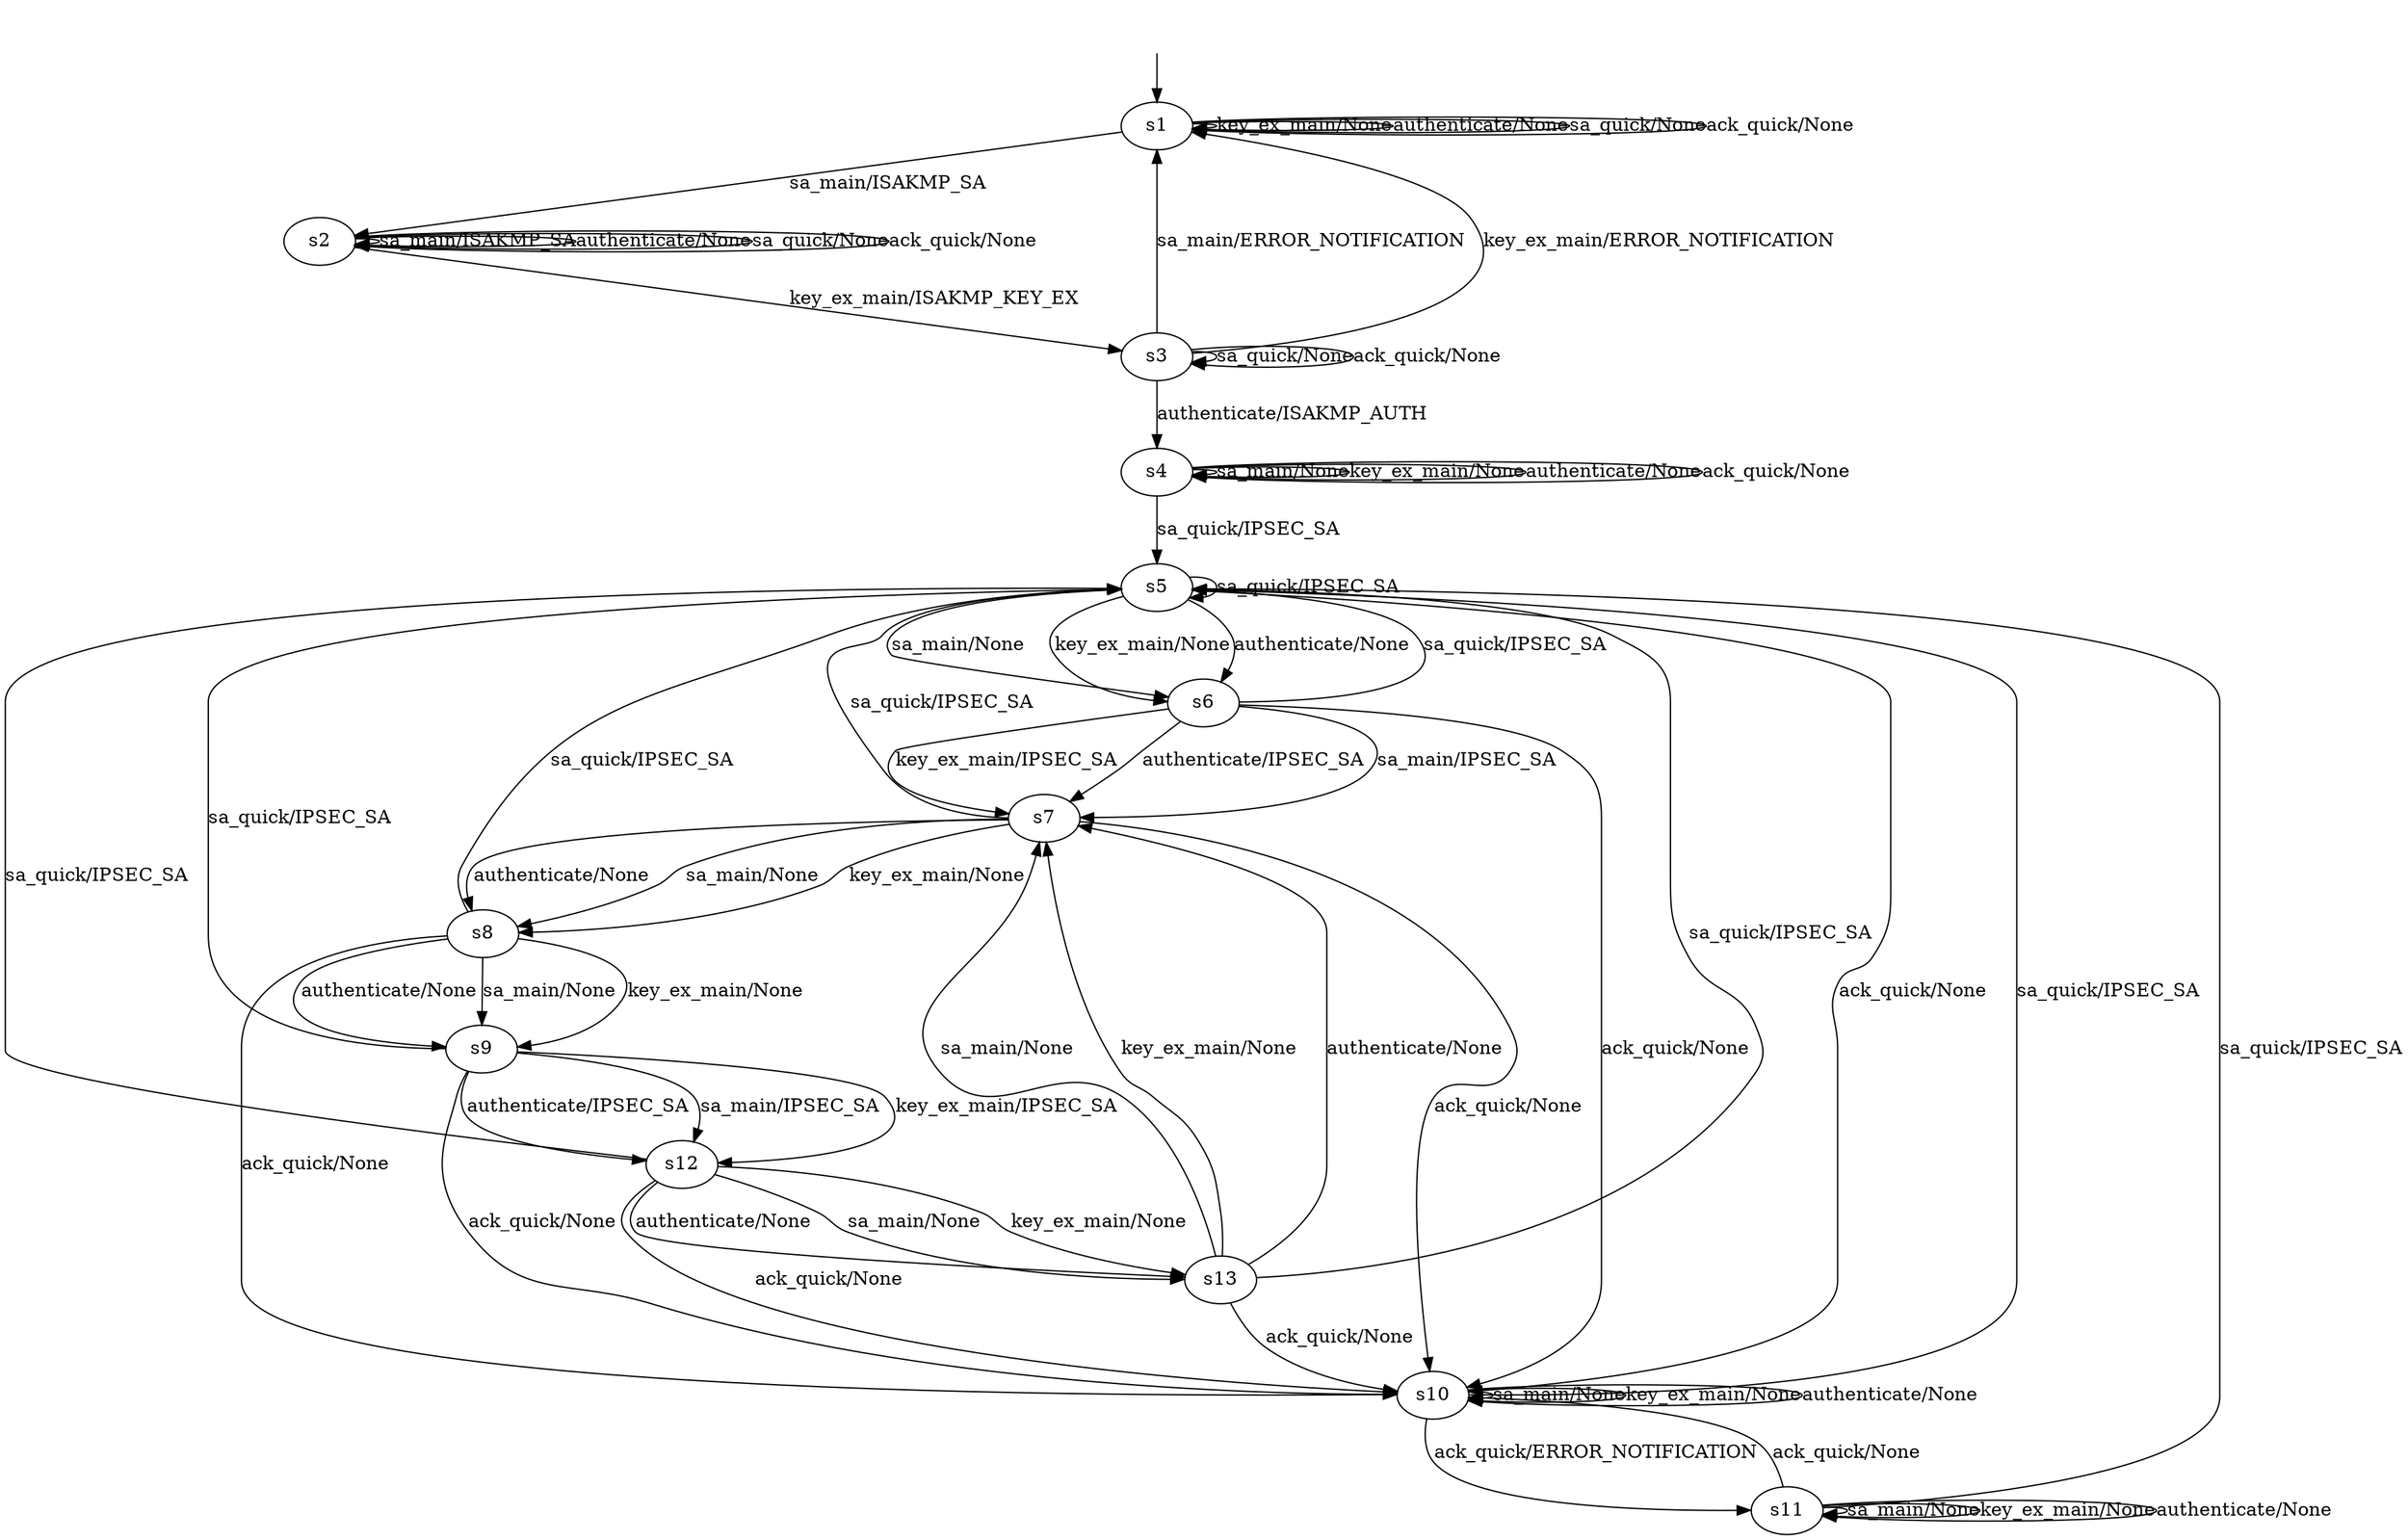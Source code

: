 digraph LearnedModel {
s1 [label=s1];
s2 [label=s2];
s3 [label=s3];
s4 [label=s4];
s5 [label=s5];
s6 [label=s6];
s7 [label=s7];
s8 [label=s8];
s9 [label=s9];
s10 [label=s10];
s11 [label=s11];
s12 [label=s12];
s13 [label=s13];
s1 -> s2  [label="sa_main/ISAKMP_SA"];
s1 -> s1  [label="key_ex_main/None"];
s1 -> s1  [label="authenticate/None"];
s1 -> s1  [label="sa_quick/None"];
s1 -> s1  [label="ack_quick/None"];
s2 -> s2  [label="sa_main/ISAKMP_SA"];
s2 -> s3  [label="key_ex_main/ISAKMP_KEY_EX"];
s2 -> s2  [label="authenticate/None"];
s2 -> s2  [label="sa_quick/None"];
s2 -> s2  [label="ack_quick/None"];
s3 -> s1  [label="sa_main/ERROR_NOTIFICATION"];
s3 -> s1  [label="key_ex_main/ERROR_NOTIFICATION"];
s3 -> s4  [label="authenticate/ISAKMP_AUTH"];
s3 -> s3  [label="sa_quick/None"];
s3 -> s3  [label="ack_quick/None"];
s4 -> s4  [label="sa_main/None"];
s4 -> s4  [label="key_ex_main/None"];
s4 -> s4  [label="authenticate/None"];
s4 -> s5  [label="sa_quick/IPSEC_SA"];
s4 -> s4  [label="ack_quick/None"];
s5 -> s6  [label="sa_main/None"];
s5 -> s6  [label="key_ex_main/None"];
s5 -> s6  [label="authenticate/None"];
s5 -> s5  [label="sa_quick/IPSEC_SA"];
s5 -> s10  [label="ack_quick/None"];
s6 -> s7  [label="sa_main/IPSEC_SA"];
s6 -> s7  [label="key_ex_main/IPSEC_SA"];
s6 -> s7  [label="authenticate/IPSEC_SA"];
s6 -> s5  [label="sa_quick/IPSEC_SA"];
s6 -> s10  [label="ack_quick/None"];
s7 -> s8  [label="sa_main/None"];
s7 -> s8  [label="key_ex_main/None"];
s7 -> s8  [label="authenticate/None"];
s7 -> s5  [label="sa_quick/IPSEC_SA"];
s7 -> s10  [label="ack_quick/None"];
s8 -> s9  [label="sa_main/None"];
s8 -> s9  [label="key_ex_main/None"];
s8 -> s9  [label="authenticate/None"];
s8 -> s5  [label="sa_quick/IPSEC_SA"];
s8 -> s10  [label="ack_quick/None"];
s9 -> s12  [label="sa_main/IPSEC_SA"];
s9 -> s12  [label="key_ex_main/IPSEC_SA"];
s9 -> s12  [label="authenticate/IPSEC_SA"];
s9 -> s5  [label="sa_quick/IPSEC_SA"];
s9 -> s10  [label="ack_quick/None"];
s10 -> s10  [label="sa_main/None"];
s10 -> s10  [label="key_ex_main/None"];
s10 -> s10  [label="authenticate/None"];
s10 -> s5  [label="sa_quick/IPSEC_SA"];
s10 -> s11  [label="ack_quick/ERROR_NOTIFICATION"];
s11 -> s11  [label="sa_main/None"];
s11 -> s11  [label="key_ex_main/None"];
s11 -> s11  [label="authenticate/None"];
s11 -> s5  [label="sa_quick/IPSEC_SA"];
s11 -> s10  [label="ack_quick/None"];
s12 -> s13  [label="sa_main/None"];
s12 -> s13  [label="key_ex_main/None"];
s12 -> s13  [label="authenticate/None"];
s12 -> s5  [label="sa_quick/IPSEC_SA"];
s12 -> s10  [label="ack_quick/None"];
s13 -> s7  [label="sa_main/None"];
s13 -> s7  [label="key_ex_main/None"];
s13 -> s7  [label="authenticate/None"];
s13 -> s5  [label="sa_quick/IPSEC_SA"];
s13 -> s10  [label="ack_quick/None"];
__start0 [label="", shape=none];
__start0 -> s1  [label=""];
}
